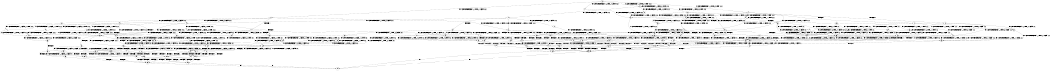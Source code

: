 digraph BCG {
size = "7, 10.5";
center = TRUE;
node [shape = circle];
0 [peripheries = 2];
0 -> 1 [label = "EX !0 !ATOMIC_EXCH_BRANCH (1, +1, TRUE, +0, 3, TRUE) !:0:1:2:"];
0 -> 2 [label = "EX !1 !ATOMIC_EXCH_BRANCH (1, +1, TRUE, +1, 1, FALSE) !:0:1:2:"];
0 -> 3 [label = "EX !2 !ATOMIC_EXCH_BRANCH (1, +0, TRUE, +0, 1, TRUE) !:0:1:2:"];
0 -> 4 [label = "EX !0 !ATOMIC_EXCH_BRANCH (1, +1, TRUE, +0, 3, TRUE) !:0:1:2:"];
1 -> 5 [label = "EX !2 !ATOMIC_EXCH_BRANCH (1, +0, TRUE, +0, 1, FALSE) !:0:1:2:"];
2 -> 6 [label = "EX !0 !ATOMIC_EXCH_BRANCH (1, +1, TRUE, +0, 3, FALSE) !:0:1:2:"];
2 -> 7 [label = "TERMINATE !1"];
2 -> 8 [label = "EX !2 !ATOMIC_EXCH_BRANCH (1, +0, TRUE, +0, 1, FALSE) !:0:1:2:"];
2 -> 9 [label = "EX !0 !ATOMIC_EXCH_BRANCH (1, +1, TRUE, +0, 3, FALSE) !:0:1:2:"];
3 -> 10 [label = "EX !0 !ATOMIC_EXCH_BRANCH (1, +1, TRUE, +0, 3, TRUE) !:0:1:2:"];
3 -> 11 [label = "EX !1 !ATOMIC_EXCH_BRANCH (1, +1, TRUE, +1, 1, FALSE) !:0:1:2:"];
3 -> 12 [label = "EX !0 !ATOMIC_EXCH_BRANCH (1, +1, TRUE, +0, 3, TRUE) !:0:1:2:"];
3 -> 3 [label = "EX !2 !ATOMIC_EXCH_BRANCH (1, +0, TRUE, +0, 1, TRUE) !:0:1:2:"];
4 -> 5 [label = "EX !2 !ATOMIC_EXCH_BRANCH (1, +0, TRUE, +0, 1, FALSE) !:0:1:2:"];
4 -> 13 [label = "TERMINATE !0"];
4 -> 14 [label = "EX !1 !ATOMIC_EXCH_BRANCH (1, +1, TRUE, +1, 1, TRUE) !:0:1:2:"];
4 -> 15 [label = "EX !2 !ATOMIC_EXCH_BRANCH (1, +0, TRUE, +0, 1, FALSE) !:0:1:2:"];
5 -> 16 [label = "EX !1 !ATOMIC_EXCH_BRANCH (1, +1, TRUE, +1, 1, FALSE) !:0:1:2:"];
6 -> 17 [label = "EX !0 !ATOMIC_EXCH_BRANCH (1, +0, FALSE, +1, 2, TRUE) !:0:1:2:"];
7 -> 18 [label = "EX !0 !ATOMIC_EXCH_BRANCH (1, +1, TRUE, +0, 3, FALSE) !:0:2:"];
7 -> 19 [label = "EX !2 !ATOMIC_EXCH_BRANCH (1, +0, TRUE, +0, 1, FALSE) !:0:2:"];
7 -> 20 [label = "EX !0 !ATOMIC_EXCH_BRANCH (1, +1, TRUE, +0, 3, FALSE) !:0:2:"];
8 -> 16 [label = "EX !0 !ATOMIC_EXCH_BRANCH (1, +1, TRUE, +0, 3, TRUE) !:0:1:2:"];
8 -> 21 [label = "TERMINATE !1"];
8 -> 22 [label = "TERMINATE !2"];
8 -> 23 [label = "EX !0 !ATOMIC_EXCH_BRANCH (1, +1, TRUE, +0, 3, TRUE) !:0:1:2:"];
9 -> 17 [label = "EX !0 !ATOMIC_EXCH_BRANCH (1, +0, FALSE, +1, 2, TRUE) !:0:1:2:"];
9 -> 24 [label = "TERMINATE !1"];
9 -> 25 [label = "EX !2 !ATOMIC_EXCH_BRANCH (1, +0, TRUE, +0, 1, FALSE) !:0:1:2:"];
9 -> 26 [label = "EX !0 !ATOMIC_EXCH_BRANCH (1, +0, FALSE, +1, 2, TRUE) !:0:1:2:"];
10 -> 5 [label = "EX !2 !ATOMIC_EXCH_BRANCH (1, +0, TRUE, +0, 1, FALSE) !:0:1:2:"];
11 -> 27 [label = "EX !2 !ATOMIC_EXCH_BRANCH (1, +0, TRUE, +0, 1, FALSE) !:0:1:2:"];
11 -> 28 [label = "TERMINATE !1"];
11 -> 29 [label = "EX !0 !ATOMIC_EXCH_BRANCH (1, +1, TRUE, +0, 3, FALSE) !:0:1:2:"];
11 -> 8 [label = "EX !2 !ATOMIC_EXCH_BRANCH (1, +0, TRUE, +0, 1, FALSE) !:0:1:2:"];
12 -> 5 [label = "EX !2 !ATOMIC_EXCH_BRANCH (1, +0, TRUE, +0, 1, FALSE) !:0:1:2:"];
12 -> 30 [label = "TERMINATE !0"];
12 -> 31 [label = "EX !1 !ATOMIC_EXCH_BRANCH (1, +1, TRUE, +1, 1, TRUE) !:0:1:2:"];
12 -> 15 [label = "EX !2 !ATOMIC_EXCH_BRANCH (1, +0, TRUE, +0, 1, FALSE) !:0:1:2:"];
13 -> 32 [label = "EX !2 !ATOMIC_EXCH_BRANCH (1, +0, TRUE, +0, 1, FALSE) !:1:2:"];
13 -> 33 [label = "EX !1 !ATOMIC_EXCH_BRANCH (1, +1, TRUE, +1, 1, TRUE) !:1:2:"];
13 -> 34 [label = "EX !2 !ATOMIC_EXCH_BRANCH (1, +0, TRUE, +0, 1, FALSE) !:1:2:"];
14 -> 35 [label = "EX !2 !ATOMIC_EXCH_BRANCH (1, +0, TRUE, +0, 1, FALSE) !:0:1:2:"];
14 -> 36 [label = "TERMINATE !0"];
14 -> 37 [label = "EX !2 !ATOMIC_EXCH_BRANCH (1, +0, TRUE, +0, 1, FALSE) !:0:1:2:"];
14 -> 14 [label = "EX !1 !ATOMIC_EXCH_BRANCH (1, +1, TRUE, +1, 1, TRUE) !:0:1:2:"];
15 -> 16 [label = "EX !1 !ATOMIC_EXCH_BRANCH (1, +1, TRUE, +1, 1, FALSE) !:0:1:2:"];
15 -> 38 [label = "TERMINATE !2"];
15 -> 39 [label = "TERMINATE !0"];
15 -> 23 [label = "EX !1 !ATOMIC_EXCH_BRANCH (1, +1, TRUE, +1, 1, FALSE) !:0:1:2:"];
16 -> 40 [label = "TERMINATE !0"];
17 -> 41 [label = "EX !2 !ATOMIC_EXCH_BRANCH (1, +0, TRUE, +0, 1, FALSE) !:0:1:2:"];
18 -> 42 [label = "EX !0 !ATOMIC_EXCH_BRANCH (1, +0, FALSE, +1, 2, TRUE) !:0:2:"];
19 -> 43 [label = "EX !0 !ATOMIC_EXCH_BRANCH (1, +1, TRUE, +0, 3, TRUE) !:0:2:"];
19 -> 44 [label = "TERMINATE !2"];
19 -> 45 [label = "EX !0 !ATOMIC_EXCH_BRANCH (1, +1, TRUE, +0, 3, TRUE) !:0:2:"];
20 -> 42 [label = "EX !0 !ATOMIC_EXCH_BRANCH (1, +0, FALSE, +1, 2, TRUE) !:0:2:"];
20 -> 46 [label = "EX !2 !ATOMIC_EXCH_BRANCH (1, +0, TRUE, +0, 1, FALSE) !:0:2:"];
20 -> 47 [label = "EX !0 !ATOMIC_EXCH_BRANCH (1, +0, FALSE, +1, 2, TRUE) !:0:2:"];
21 -> 43 [label = "EX !0 !ATOMIC_EXCH_BRANCH (1, +1, TRUE, +0, 3, TRUE) !:0:2:"];
21 -> 44 [label = "TERMINATE !2"];
21 -> 45 [label = "EX !0 !ATOMIC_EXCH_BRANCH (1, +1, TRUE, +0, 3, TRUE) !:0:2:"];
22 -> 48 [label = "EX !0 !ATOMIC_EXCH_BRANCH (1, +1, TRUE, +0, 3, TRUE) !:0:1:"];
22 -> 44 [label = "TERMINATE !1"];
22 -> 49 [label = "EX !0 !ATOMIC_EXCH_BRANCH (1, +1, TRUE, +0, 3, TRUE) !:0:1:"];
23 -> 40 [label = "TERMINATE !0"];
23 -> 50 [label = "TERMINATE !1"];
23 -> 51 [label = "TERMINATE !2"];
23 -> 52 [label = "TERMINATE !0"];
24 -> 42 [label = "EX !0 !ATOMIC_EXCH_BRANCH (1, +0, FALSE, +1, 2, TRUE) !:0:2:"];
24 -> 46 [label = "EX !2 !ATOMIC_EXCH_BRANCH (1, +0, TRUE, +0, 1, FALSE) !:0:2:"];
24 -> 47 [label = "EX !0 !ATOMIC_EXCH_BRANCH (1, +0, FALSE, +1, 2, TRUE) !:0:2:"];
25 -> 53 [label = "EX !0 !ATOMIC_EXCH_BRANCH (1, +0, FALSE, +1, 2, FALSE) !:0:1:2:"];
25 -> 54 [label = "TERMINATE !1"];
25 -> 55 [label = "TERMINATE !2"];
25 -> 56 [label = "EX !0 !ATOMIC_EXCH_BRANCH (1, +0, FALSE, +1, 2, FALSE) !:0:1:2:"];
26 -> 41 [label = "EX !2 !ATOMIC_EXCH_BRANCH (1, +0, TRUE, +0, 1, FALSE) !:0:1:2:"];
26 -> 24 [label = "TERMINATE !1"];
26 -> 25 [label = "EX !2 !ATOMIC_EXCH_BRANCH (1, +0, TRUE, +0, 1, FALSE) !:0:1:2:"];
26 -> 26 [label = "EX !0 !ATOMIC_EXCH_BRANCH (1, +0, FALSE, +1, 2, TRUE) !:0:1:2:"];
27 -> 16 [label = "EX !0 !ATOMIC_EXCH_BRANCH (1, +1, TRUE, +0, 3, TRUE) !:0:1:2:"];
28 -> 57 [label = "EX !2 !ATOMIC_EXCH_BRANCH (1, +0, TRUE, +0, 1, FALSE) !:0:2:"];
28 -> 58 [label = "EX !0 !ATOMIC_EXCH_BRANCH (1, +1, TRUE, +0, 3, FALSE) !:0:2:"];
28 -> 19 [label = "EX !2 !ATOMIC_EXCH_BRANCH (1, +0, TRUE, +0, 1, FALSE) !:0:2:"];
29 -> 59 [label = "EX !0 !ATOMIC_EXCH_BRANCH (1, +0, FALSE, +1, 2, TRUE) !:0:1:2:"];
29 -> 60 [label = "TERMINATE !1"];
29 -> 25 [label = "EX !2 !ATOMIC_EXCH_BRANCH (1, +0, TRUE, +0, 1, FALSE) !:0:1:2:"];
29 -> 61 [label = "EX !0 !ATOMIC_EXCH_BRANCH (1, +0, FALSE, +1, 2, TRUE) !:0:1:2:"];
30 -> 32 [label = "EX !2 !ATOMIC_EXCH_BRANCH (1, +0, TRUE, +0, 1, FALSE) !:1:2:"];
30 -> 62 [label = "EX !1 !ATOMIC_EXCH_BRANCH (1, +1, TRUE, +1, 1, TRUE) !:1:2:"];
30 -> 34 [label = "EX !2 !ATOMIC_EXCH_BRANCH (1, +0, TRUE, +0, 1, FALSE) !:1:2:"];
31 -> 35 [label = "EX !2 !ATOMIC_EXCH_BRANCH (1, +0, TRUE, +0, 1, FALSE) !:0:1:2:"];
31 -> 63 [label = "TERMINATE !0"];
31 -> 37 [label = "EX !2 !ATOMIC_EXCH_BRANCH (1, +0, TRUE, +0, 1, FALSE) !:0:1:2:"];
31 -> 31 [label = "EX !1 !ATOMIC_EXCH_BRANCH (1, +1, TRUE, +1, 1, TRUE) !:0:1:2:"];
32 -> 64 [label = "EX !1 !ATOMIC_EXCH_BRANCH (1, +1, TRUE, +1, 1, FALSE) !:1:2:"];
33 -> 65 [label = "EX !2 !ATOMIC_EXCH_BRANCH (1, +0, TRUE, +0, 1, FALSE) !:1:2:"];
33 -> 66 [label = "EX !2 !ATOMIC_EXCH_BRANCH (1, +0, TRUE, +0, 1, FALSE) !:1:2:"];
33 -> 33 [label = "EX !1 !ATOMIC_EXCH_BRANCH (1, +1, TRUE, +1, 1, TRUE) !:1:2:"];
34 -> 64 [label = "EX !1 !ATOMIC_EXCH_BRANCH (1, +1, TRUE, +1, 1, FALSE) !:1:2:"];
34 -> 67 [label = "TERMINATE !2"];
34 -> 68 [label = "EX !1 !ATOMIC_EXCH_BRANCH (1, +1, TRUE, +1, 1, FALSE) !:1:2:"];
35 -> 16 [label = "EX !1 !ATOMIC_EXCH_BRANCH (1, +1, TRUE, +1, 1, FALSE) !:0:1:2:"];
36 -> 69 [label = "EX !1 !ATOMIC_EXCH_BRANCH (1, +1, TRUE, +1, 1, TRUE) !:1:2:"];
36 -> 66 [label = "EX !2 !ATOMIC_EXCH_BRANCH (1, +0, TRUE, +0, 1, FALSE) !:1:2:"];
36 -> 33 [label = "EX !1 !ATOMIC_EXCH_BRANCH (1, +1, TRUE, +1, 1, TRUE) !:1:2:"];
37 -> 16 [label = "EX !1 !ATOMIC_EXCH_BRANCH (1, +1, TRUE, +1, 1, FALSE) !:0:1:2:"];
37 -> 70 [label = "TERMINATE !2"];
37 -> 71 [label = "TERMINATE !0"];
37 -> 23 [label = "EX !1 !ATOMIC_EXCH_BRANCH (1, +1, TRUE, +1, 1, FALSE) !:0:1:2:"];
38 -> 48 [label = "EX !1 !ATOMIC_EXCH_BRANCH (1, +1, TRUE, +1, 1, FALSE) !:0:1:"];
38 -> 67 [label = "TERMINATE !0"];
38 -> 49 [label = "EX !1 !ATOMIC_EXCH_BRANCH (1, +1, TRUE, +1, 1, FALSE) !:0:1:"];
39 -> 64 [label = "EX !1 !ATOMIC_EXCH_BRANCH (1, +1, TRUE, +1, 1, FALSE) !:1:2:"];
39 -> 67 [label = "TERMINATE !2"];
39 -> 68 [label = "EX !1 !ATOMIC_EXCH_BRANCH (1, +1, TRUE, +1, 1, FALSE) !:1:2:"];
40 -> 72 [label = "TERMINATE !2"];
41 -> 53 [label = "EX !0 !ATOMIC_EXCH_BRANCH (1, +0, FALSE, +1, 2, FALSE) !:0:1:2:"];
42 -> 73 [label = "EX !2 !ATOMIC_EXCH_BRANCH (1, +0, TRUE, +0, 1, FALSE) !:0:2:"];
43 -> 74 [label = "TERMINATE !0"];
44 -> 75 [label = "EX !0 !ATOMIC_EXCH_BRANCH (1, +1, TRUE, +0, 3, TRUE) !:0:"];
44 -> 76 [label = "EX !0 !ATOMIC_EXCH_BRANCH (1, +1, TRUE, +0, 3, TRUE) !:0:"];
45 -> 74 [label = "TERMINATE !0"];
45 -> 77 [label = "TERMINATE !2"];
45 -> 78 [label = "TERMINATE !0"];
46 -> 79 [label = "EX !0 !ATOMIC_EXCH_BRANCH (1, +0, FALSE, +1, 2, FALSE) !:0:2:"];
46 -> 80 [label = "TERMINATE !2"];
46 -> 81 [label = "EX !0 !ATOMIC_EXCH_BRANCH (1, +0, FALSE, +1, 2, FALSE) !:0:2:"];
47 -> 73 [label = "EX !2 !ATOMIC_EXCH_BRANCH (1, +0, TRUE, +0, 1, FALSE) !:0:2:"];
47 -> 46 [label = "EX !2 !ATOMIC_EXCH_BRANCH (1, +0, TRUE, +0, 1, FALSE) !:0:2:"];
47 -> 47 [label = "EX !0 !ATOMIC_EXCH_BRANCH (1, +0, FALSE, +1, 2, TRUE) !:0:2:"];
48 -> 72 [label = "TERMINATE !0"];
49 -> 72 [label = "TERMINATE !0"];
49 -> 77 [label = "TERMINATE !1"];
49 -> 82 [label = "TERMINATE !0"];
50 -> 74 [label = "TERMINATE !0"];
50 -> 77 [label = "TERMINATE !2"];
50 -> 78 [label = "TERMINATE !0"];
51 -> 72 [label = "TERMINATE !0"];
51 -> 77 [label = "TERMINATE !1"];
51 -> 82 [label = "TERMINATE !0"];
52 -> 72 [label = "TERMINATE !2"];
52 -> 78 [label = "TERMINATE !1"];
52 -> 82 [label = "TERMINATE !2"];
53 -> 83 [label = "TERMINATE !0"];
54 -> 79 [label = "EX !0 !ATOMIC_EXCH_BRANCH (1, +0, FALSE, +1, 2, FALSE) !:0:2:"];
54 -> 80 [label = "TERMINATE !2"];
54 -> 81 [label = "EX !0 !ATOMIC_EXCH_BRANCH (1, +0, FALSE, +1, 2, FALSE) !:0:2:"];
55 -> 84 [label = "EX !0 !ATOMIC_EXCH_BRANCH (1, +0, FALSE, +1, 2, FALSE) !:0:1:"];
55 -> 80 [label = "TERMINATE !1"];
55 -> 85 [label = "EX !0 !ATOMIC_EXCH_BRANCH (1, +0, FALSE, +1, 2, FALSE) !:0:1:"];
56 -> 83 [label = "TERMINATE !0"];
56 -> 86 [label = "TERMINATE !1"];
56 -> 87 [label = "TERMINATE !2"];
56 -> 88 [label = "TERMINATE !0"];
57 -> 43 [label = "EX !0 !ATOMIC_EXCH_BRANCH (1, +1, TRUE, +0, 3, TRUE) !:0:2:"];
58 -> 89 [label = "EX !0 !ATOMIC_EXCH_BRANCH (1, +0, FALSE, +1, 2, TRUE) !:0:2:"];
58 -> 46 [label = "EX !2 !ATOMIC_EXCH_BRANCH (1, +0, TRUE, +0, 1, FALSE) !:0:2:"];
58 -> 90 [label = "EX !0 !ATOMIC_EXCH_BRANCH (1, +0, FALSE, +1, 2, TRUE) !:0:2:"];
59 -> 41 [label = "EX !2 !ATOMIC_EXCH_BRANCH (1, +0, TRUE, +0, 1, FALSE) !:0:1:2:"];
60 -> 89 [label = "EX !0 !ATOMIC_EXCH_BRANCH (1, +0, FALSE, +1, 2, TRUE) !:0:2:"];
60 -> 46 [label = "EX !2 !ATOMIC_EXCH_BRANCH (1, +0, TRUE, +0, 1, FALSE) !:0:2:"];
60 -> 90 [label = "EX !0 !ATOMIC_EXCH_BRANCH (1, +0, FALSE, +1, 2, TRUE) !:0:2:"];
61 -> 41 [label = "EX !2 !ATOMIC_EXCH_BRANCH (1, +0, TRUE, +0, 1, FALSE) !:0:1:2:"];
61 -> 60 [label = "TERMINATE !1"];
61 -> 25 [label = "EX !2 !ATOMIC_EXCH_BRANCH (1, +0, TRUE, +0, 1, FALSE) !:0:1:2:"];
61 -> 61 [label = "EX !0 !ATOMIC_EXCH_BRANCH (1, +0, FALSE, +1, 2, TRUE) !:0:1:2:"];
62 -> 65 [label = "EX !2 !ATOMIC_EXCH_BRANCH (1, +0, TRUE, +0, 1, FALSE) !:1:2:"];
62 -> 66 [label = "EX !2 !ATOMIC_EXCH_BRANCH (1, +0, TRUE, +0, 1, FALSE) !:1:2:"];
62 -> 62 [label = "EX !1 !ATOMIC_EXCH_BRANCH (1, +1, TRUE, +1, 1, TRUE) !:1:2:"];
63 -> 91 [label = "EX !1 !ATOMIC_EXCH_BRANCH (1, +1, TRUE, +1, 1, TRUE) !:1:2:"];
63 -> 66 [label = "EX !2 !ATOMIC_EXCH_BRANCH (1, +0, TRUE, +0, 1, FALSE) !:1:2:"];
63 -> 62 [label = "EX !1 !ATOMIC_EXCH_BRANCH (1, +1, TRUE, +1, 1, TRUE) !:1:2:"];
64 -> 72 [label = "TERMINATE !2"];
65 -> 64 [label = "EX !1 !ATOMIC_EXCH_BRANCH (1, +1, TRUE, +1, 1, FALSE) !:1:2:"];
66 -> 64 [label = "EX !1 !ATOMIC_EXCH_BRANCH (1, +1, TRUE, +1, 1, FALSE) !:1:2:"];
66 -> 92 [label = "TERMINATE !2"];
66 -> 68 [label = "EX !1 !ATOMIC_EXCH_BRANCH (1, +1, TRUE, +1, 1, FALSE) !:1:2:"];
67 -> 93 [label = "EX !1 !ATOMIC_EXCH_BRANCH (1, +1, TRUE, +1, 1, FALSE) !:1:"];
67 -> 94 [label = "EX !1 !ATOMIC_EXCH_BRANCH (1, +1, TRUE, +1, 1, FALSE) !:1:"];
68 -> 72 [label = "TERMINATE !2"];
68 -> 78 [label = "TERMINATE !1"];
68 -> 82 [label = "TERMINATE !2"];
69 -> 65 [label = "EX !2 !ATOMIC_EXCH_BRANCH (1, +0, TRUE, +0, 1, FALSE) !:1:2:"];
70 -> 48 [label = "EX !1 !ATOMIC_EXCH_BRANCH (1, +1, TRUE, +1, 1, FALSE) !:0:1:"];
70 -> 92 [label = "TERMINATE !0"];
70 -> 49 [label = "EX !1 !ATOMIC_EXCH_BRANCH (1, +1, TRUE, +1, 1, FALSE) !:0:1:"];
71 -> 64 [label = "EX !1 !ATOMIC_EXCH_BRANCH (1, +1, TRUE, +1, 1, FALSE) !:1:2:"];
71 -> 92 [label = "TERMINATE !2"];
71 -> 68 [label = "EX !1 !ATOMIC_EXCH_BRANCH (1, +1, TRUE, +1, 1, FALSE) !:1:2:"];
72 -> 95 [label = "TERMINATE !1"];
73 -> 79 [label = "EX !0 !ATOMIC_EXCH_BRANCH (1, +0, FALSE, +1, 2, FALSE) !:0:2:"];
74 -> 95 [label = "TERMINATE !2"];
75 -> 95 [label = "TERMINATE !0"];
76 -> 95 [label = "TERMINATE !0"];
76 -> 96 [label = "TERMINATE !0"];
77 -> 95 [label = "TERMINATE !0"];
77 -> 96 [label = "TERMINATE !0"];
78 -> 95 [label = "TERMINATE !2"];
78 -> 96 [label = "TERMINATE !2"];
79 -> 97 [label = "TERMINATE !0"];
80 -> 98 [label = "EX !0 !ATOMIC_EXCH_BRANCH (1, +0, FALSE, +1, 2, FALSE) !:0:"];
80 -> 99 [label = "EX !0 !ATOMIC_EXCH_BRANCH (1, +0, FALSE, +1, 2, FALSE) !:0:"];
81 -> 97 [label = "TERMINATE !0"];
81 -> 100 [label = "TERMINATE !2"];
81 -> 101 [label = "TERMINATE !0"];
82 -> 95 [label = "TERMINATE !1"];
82 -> 96 [label = "TERMINATE !1"];
83 -> 102 [label = "TERMINATE !2"];
84 -> 102 [label = "TERMINATE !0"];
85 -> 102 [label = "TERMINATE !0"];
85 -> 100 [label = "TERMINATE !1"];
85 -> 103 [label = "TERMINATE !0"];
86 -> 97 [label = "TERMINATE !0"];
86 -> 100 [label = "TERMINATE !2"];
86 -> 101 [label = "TERMINATE !0"];
87 -> 102 [label = "TERMINATE !0"];
87 -> 100 [label = "TERMINATE !1"];
87 -> 103 [label = "TERMINATE !0"];
88 -> 102 [label = "TERMINATE !2"];
88 -> 101 [label = "TERMINATE !1"];
88 -> 103 [label = "TERMINATE !2"];
89 -> 73 [label = "EX !2 !ATOMIC_EXCH_BRANCH (1, +0, TRUE, +0, 1, FALSE) !:0:2:"];
90 -> 73 [label = "EX !2 !ATOMIC_EXCH_BRANCH (1, +0, TRUE, +0, 1, FALSE) !:0:2:"];
90 -> 46 [label = "EX !2 !ATOMIC_EXCH_BRANCH (1, +0, TRUE, +0, 1, FALSE) !:0:2:"];
90 -> 90 [label = "EX !0 !ATOMIC_EXCH_BRANCH (1, +0, FALSE, +1, 2, TRUE) !:0:2:"];
91 -> 65 [label = "EX !2 !ATOMIC_EXCH_BRANCH (1, +0, TRUE, +0, 1, FALSE) !:1:2:"];
92 -> 93 [label = "EX !1 !ATOMIC_EXCH_BRANCH (1, +1, TRUE, +1, 1, FALSE) !:1:"];
92 -> 94 [label = "EX !1 !ATOMIC_EXCH_BRANCH (1, +1, TRUE, +1, 1, FALSE) !:1:"];
93 -> 95 [label = "TERMINATE !1"];
94 -> 95 [label = "TERMINATE !1"];
94 -> 96 [label = "TERMINATE !1"];
95 -> 104 [label = "exit"];
96 -> 104 [label = "exit"];
97 -> 105 [label = "TERMINATE !2"];
98 -> 105 [label = "TERMINATE !0"];
99 -> 105 [label = "TERMINATE !0"];
99 -> 106 [label = "TERMINATE !0"];
100 -> 105 [label = "TERMINATE !0"];
100 -> 106 [label = "TERMINATE !0"];
101 -> 105 [label = "TERMINATE !2"];
101 -> 106 [label = "TERMINATE !2"];
102 -> 105 [label = "TERMINATE !1"];
103 -> 105 [label = "TERMINATE !1"];
103 -> 106 [label = "TERMINATE !1"];
105 -> 104 [label = "exit"];
106 -> 104 [label = "exit"];
}
